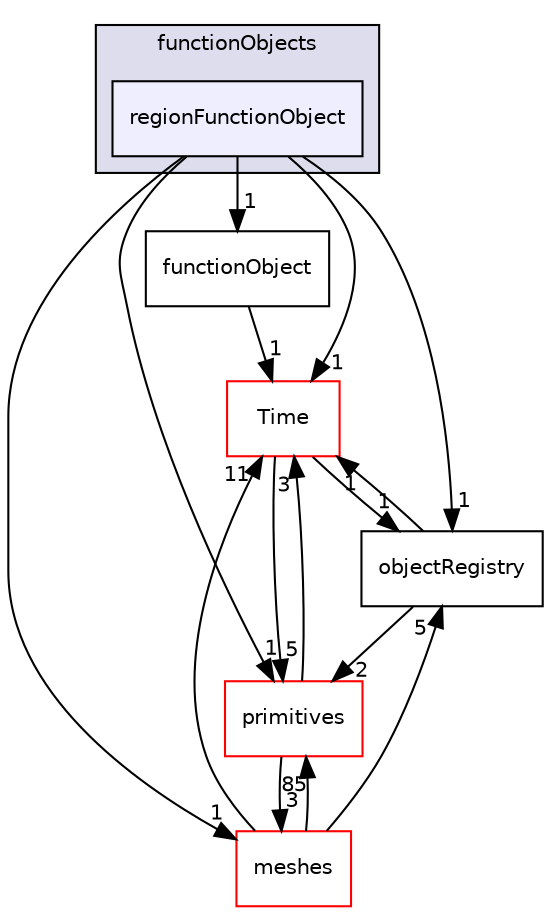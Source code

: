 digraph "src/OpenFOAM/db/functionObjects/regionFunctionObject" {
  bgcolor=transparent;
  compound=true
  node [ fontsize="10", fontname="Helvetica"];
  edge [ labelfontsize="10", labelfontname="Helvetica"];
  subgraph clusterdir_b1391b8691e21d3cff54e51a698f3c2b {
    graph [ bgcolor="#ddddee", pencolor="black", label="functionObjects" fontname="Helvetica", fontsize="10", URL="dir_b1391b8691e21d3cff54e51a698f3c2b.html"]
  dir_f8363c5cc1033c6f991ab7c82c384c85 [shape=box, label="regionFunctionObject", style="filled", fillcolor="#eeeeff", pencolor="black", URL="dir_f8363c5cc1033c6f991ab7c82c384c85.html"];
  }
  dir_ec5b63092fb55ef516ddf05b3841c89d [shape=box label="Time" color="red" URL="dir_ec5b63092fb55ef516ddf05b3841c89d.html"];
  dir_aa2423979fb45fc41c393a5db370ab21 [shape=box label="meshes" color="red" URL="dir_aa2423979fb45fc41c393a5db370ab21.html"];
  dir_f80fc3e4842cbab48cb780bc6e6d033e [shape=box label="objectRegistry" URL="dir_f80fc3e4842cbab48cb780bc6e6d033e.html"];
  dir_3e50f45338116b169052b428016851aa [shape=box label="primitives" color="red" URL="dir_3e50f45338116b169052b428016851aa.html"];
  dir_54771b73ae8d00c119965aead573f78a [shape=box label="functionObject" URL="dir_54771b73ae8d00c119965aead573f78a.html"];
  dir_f8363c5cc1033c6f991ab7c82c384c85->dir_ec5b63092fb55ef516ddf05b3841c89d [headlabel="1", labeldistance=1.5 headhref="dir_002032_002064.html"];
  dir_f8363c5cc1033c6f991ab7c82c384c85->dir_aa2423979fb45fc41c393a5db370ab21 [headlabel="1", labeldistance=1.5 headhref="dir_002032_002282.html"];
  dir_f8363c5cc1033c6f991ab7c82c384c85->dir_f80fc3e4842cbab48cb780bc6e6d033e [headlabel="1", labeldistance=1.5 headhref="dir_002032_002059.html"];
  dir_f8363c5cc1033c6f991ab7c82c384c85->dir_3e50f45338116b169052b428016851aa [headlabel="1", labeldistance=1.5 headhref="dir_002032_002380.html"];
  dir_f8363c5cc1033c6f991ab7c82c384c85->dir_54771b73ae8d00c119965aead573f78a [headlabel="1", labeldistance=1.5 headhref="dir_002032_002029.html"];
  dir_ec5b63092fb55ef516ddf05b3841c89d->dir_f80fc3e4842cbab48cb780bc6e6d033e [headlabel="1", labeldistance=1.5 headhref="dir_002064_002059.html"];
  dir_ec5b63092fb55ef516ddf05b3841c89d->dir_3e50f45338116b169052b428016851aa [headlabel="5", labeldistance=1.5 headhref="dir_002064_002380.html"];
  dir_aa2423979fb45fc41c393a5db370ab21->dir_ec5b63092fb55ef516ddf05b3841c89d [headlabel="11", labeldistance=1.5 headhref="dir_002282_002064.html"];
  dir_aa2423979fb45fc41c393a5db370ab21->dir_f80fc3e4842cbab48cb780bc6e6d033e [headlabel="5", labeldistance=1.5 headhref="dir_002282_002059.html"];
  dir_aa2423979fb45fc41c393a5db370ab21->dir_3e50f45338116b169052b428016851aa [headlabel="85", labeldistance=1.5 headhref="dir_002282_002380.html"];
  dir_f80fc3e4842cbab48cb780bc6e6d033e->dir_ec5b63092fb55ef516ddf05b3841c89d [headlabel="1", labeldistance=1.5 headhref="dir_002059_002064.html"];
  dir_f80fc3e4842cbab48cb780bc6e6d033e->dir_3e50f45338116b169052b428016851aa [headlabel="2", labeldistance=1.5 headhref="dir_002059_002380.html"];
  dir_3e50f45338116b169052b428016851aa->dir_ec5b63092fb55ef516ddf05b3841c89d [headlabel="3", labeldistance=1.5 headhref="dir_002380_002064.html"];
  dir_3e50f45338116b169052b428016851aa->dir_aa2423979fb45fc41c393a5db370ab21 [headlabel="3", labeldistance=1.5 headhref="dir_002380_002282.html"];
  dir_54771b73ae8d00c119965aead573f78a->dir_ec5b63092fb55ef516ddf05b3841c89d [headlabel="1", labeldistance=1.5 headhref="dir_002029_002064.html"];
}
